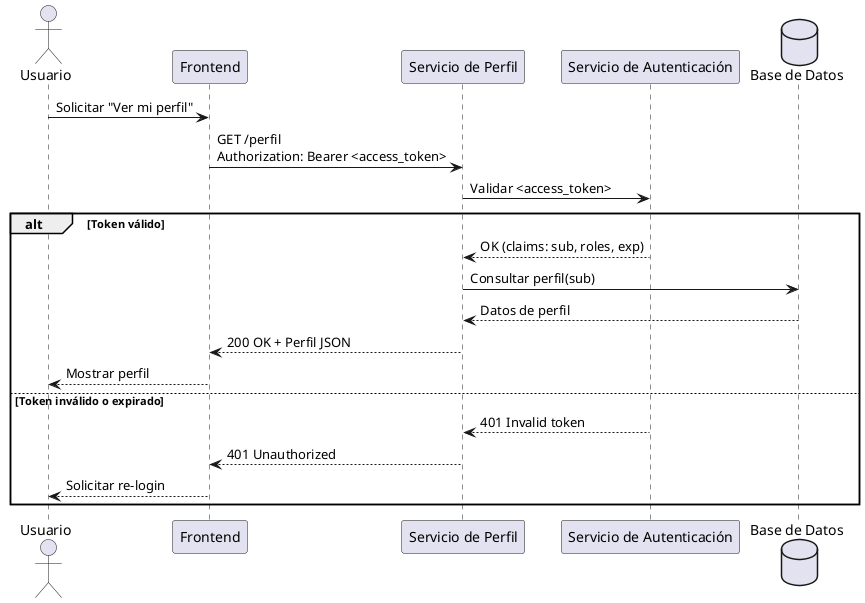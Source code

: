 @startuml
actor Usuario
participant "Frontend" as FE
participant "Servicio de Perfil" as Perfil
participant "Servicio de Autenticación" as Auth
database "Base de Datos" as DB

Usuario -> FE : Solicitar "Ver mi perfil"
FE -> Perfil : GET /perfil\nAuthorization: Bearer <access_token>
Perfil -> Auth : Validar <access_token>

alt Token válido
  Auth --> Perfil : OK (claims: sub, roles, exp)
  Perfil -> DB : Consultar perfil(sub)
  DB --> Perfil : Datos de perfil
  Perfil --> FE : 200 OK + Perfil JSON
  FE --> Usuario : Mostrar perfil
else Token inválido o expirado
  Auth --> Perfil : 401 Invalid token
  Perfil --> FE : 401 Unauthorized
  FE --> Usuario : Solicitar re-login
end
@enduml

